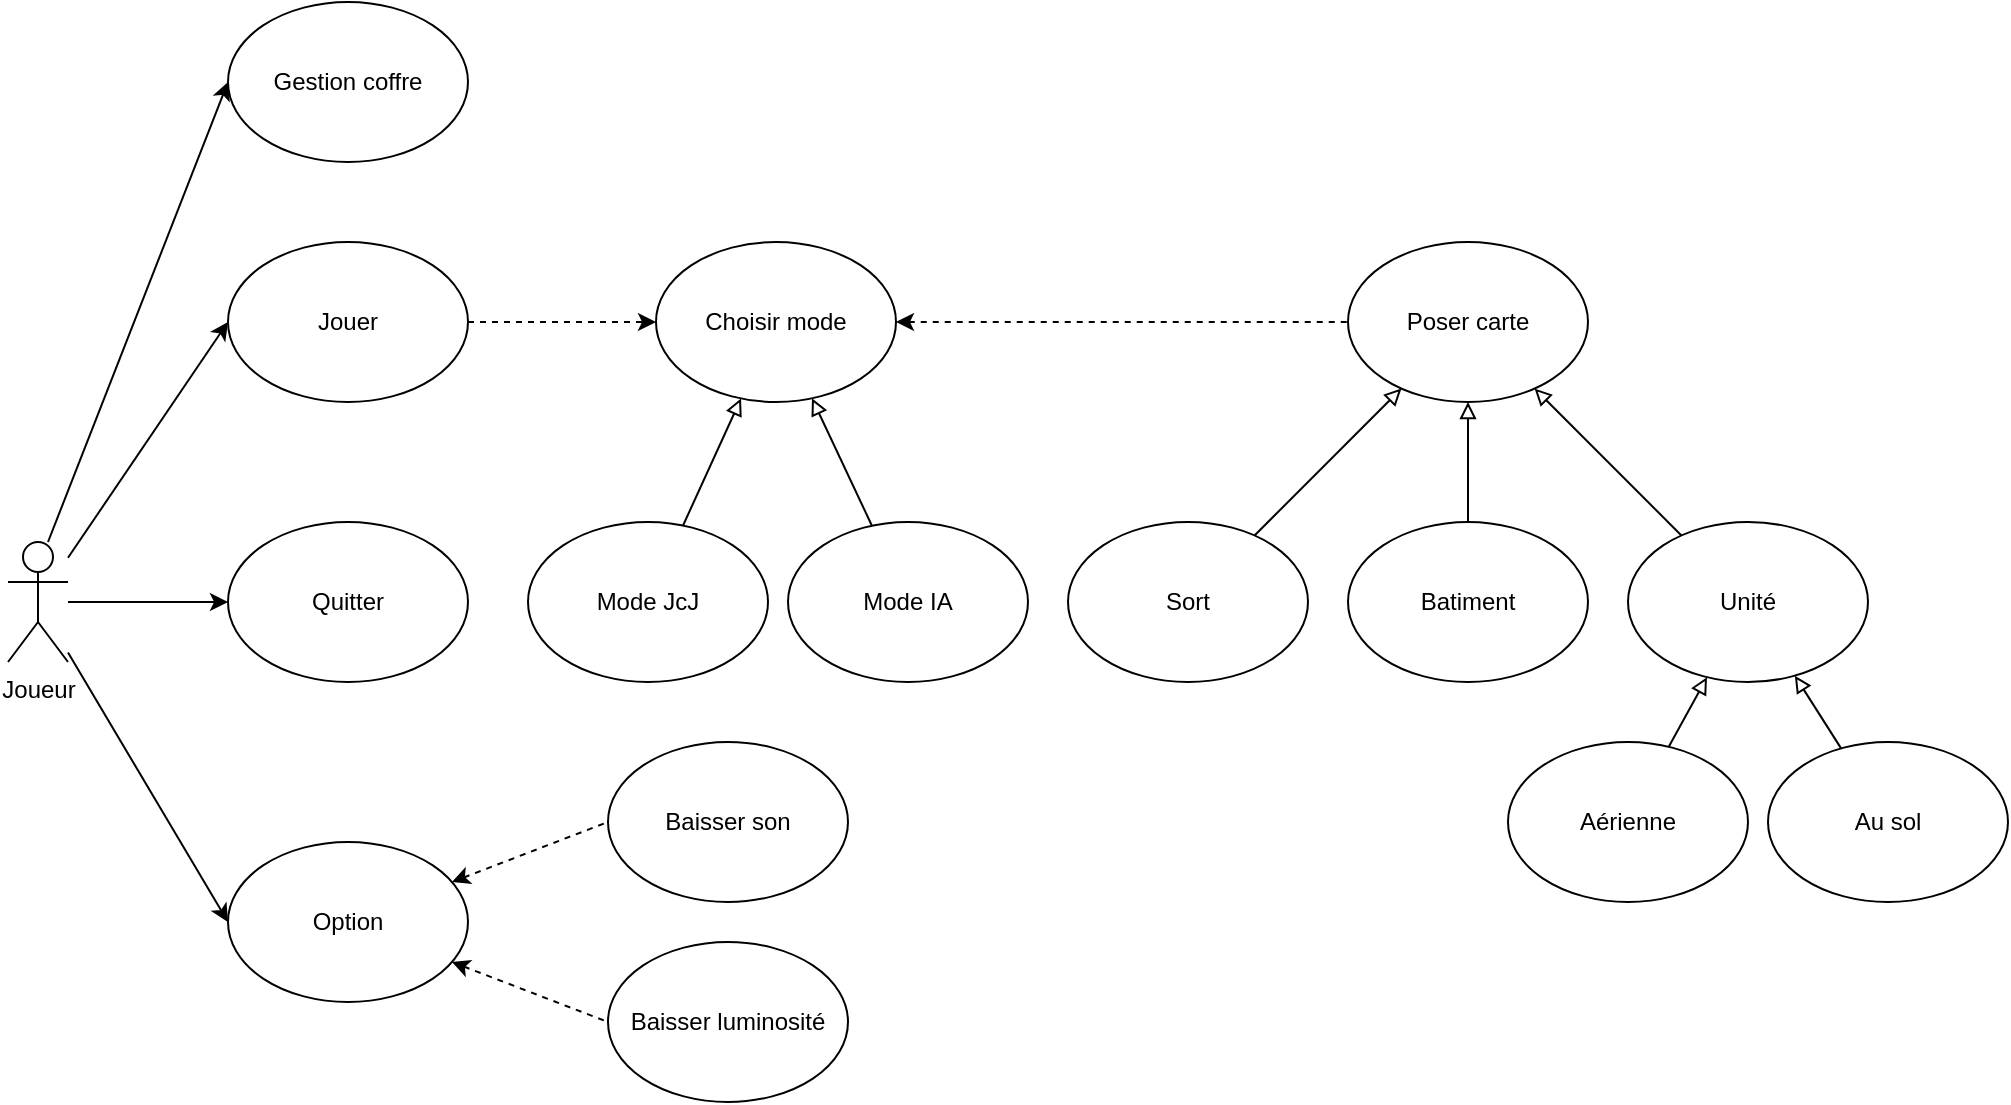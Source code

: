 <mxfile version="15.7.3" type="device"><diagram id="U85ezWueLhjX6kDZP01Q" name="Page-1"><mxGraphModel dx="1022" dy="1708" grid="1" gridSize="10" guides="1" tooltips="1" connect="1" arrows="1" fold="1" page="1" pageScale="1" pageWidth="827" pageHeight="1169" math="0" shadow="0"><root><mxCell id="0"/><mxCell id="1" parent="0"/><mxCell id="LYwPz1iO8e0jwZeAvz4W-5" style="edgeStyle=none;rounded=0;orthogonalLoop=1;jettySize=auto;html=1;entryX=0;entryY=0.5;entryDx=0;entryDy=0;" parent="1" source="4KF1udHp_gO-GbvlZbRH-1" target="4KF1udHp_gO-GbvlZbRH-3" edge="1"><mxGeometry relative="1" as="geometry"/></mxCell><mxCell id="LYwPz1iO8e0jwZeAvz4W-6" style="edgeStyle=none;rounded=0;orthogonalLoop=1;jettySize=auto;html=1;entryX=0;entryY=0.5;entryDx=0;entryDy=0;" parent="1" source="4KF1udHp_gO-GbvlZbRH-1" target="4KF1udHp_gO-GbvlZbRH-2" edge="1"><mxGeometry relative="1" as="geometry"/></mxCell><mxCell id="UuPb_qNHdcEZP3JZxsLL-2" style="rounded=0;orthogonalLoop=1;jettySize=auto;html=1;entryX=0;entryY=0.5;entryDx=0;entryDy=0;startArrow=none;startFill=0;endArrow=classic;endFill=1;" parent="1" source="4KF1udHp_gO-GbvlZbRH-1" target="UuPb_qNHdcEZP3JZxsLL-1" edge="1"><mxGeometry relative="1" as="geometry"/></mxCell><mxCell id="4KF1udHp_gO-GbvlZbRH-1" value="Joueur" style="shape=umlActor;verticalLabelPosition=bottom;verticalAlign=top;html=1;outlineConnect=0;" parent="1" vertex="1"><mxGeometry x="90" y="230" width="30" height="60" as="geometry"/></mxCell><mxCell id="LYwPz1iO8e0jwZeAvz4W-15" style="edgeStyle=none;rounded=0;orthogonalLoop=1;jettySize=auto;html=1;entryX=0;entryY=0.5;entryDx=0;entryDy=0;dashed=1;startArrow=none;startFill=0;endArrow=classic;endFill=1;" parent="1" source="4KF1udHp_gO-GbvlZbRH-2" target="LYwPz1iO8e0jwZeAvz4W-14" edge="1"><mxGeometry relative="1" as="geometry"/></mxCell><mxCell id="4KF1udHp_gO-GbvlZbRH-2" value="Jouer" style="ellipse;whiteSpace=wrap;html=1;" parent="1" vertex="1"><mxGeometry x="200" y="80" width="120" height="80" as="geometry"/></mxCell><mxCell id="LYwPz1iO8e0jwZeAvz4W-3" style="rounded=0;orthogonalLoop=1;jettySize=auto;html=1;entryX=0;entryY=0.5;entryDx=0;entryDy=0;dashed=1;startArrow=classic;startFill=1;endArrow=none;endFill=0;" parent="1" source="4KF1udHp_gO-GbvlZbRH-3" target="LYwPz1iO8e0jwZeAvz4W-1" edge="1"><mxGeometry relative="1" as="geometry"/></mxCell><mxCell id="LYwPz1iO8e0jwZeAvz4W-4" style="edgeStyle=none;rounded=0;orthogonalLoop=1;jettySize=auto;html=1;entryX=0;entryY=0.5;entryDx=0;entryDy=0;dashed=1;startArrow=classic;startFill=1;endArrow=none;endFill=0;" parent="1" source="4KF1udHp_gO-GbvlZbRH-3" target="LYwPz1iO8e0jwZeAvz4W-2" edge="1"><mxGeometry relative="1" as="geometry"/></mxCell><mxCell id="4KF1udHp_gO-GbvlZbRH-3" value="Option" style="ellipse;whiteSpace=wrap;html=1;" parent="1" vertex="1"><mxGeometry x="200" y="380" width="120" height="80" as="geometry"/></mxCell><mxCell id="LYwPz1iO8e0jwZeAvz4W-17" style="edgeStyle=none;rounded=0;orthogonalLoop=1;jettySize=auto;html=1;endArrow=block;endFill=0;" parent="1" source="4KF1udHp_gO-GbvlZbRH-4" target="LYwPz1iO8e0jwZeAvz4W-14" edge="1"><mxGeometry relative="1" as="geometry"/></mxCell><mxCell id="4KF1udHp_gO-GbvlZbRH-4" value="Mode IA" style="ellipse;whiteSpace=wrap;html=1;" parent="1" vertex="1"><mxGeometry x="480" y="220" width="120" height="80" as="geometry"/></mxCell><mxCell id="LYwPz1iO8e0jwZeAvz4W-1" value="Baisser son" style="ellipse;whiteSpace=wrap;html=1;" parent="1" vertex="1"><mxGeometry x="390" y="330" width="120" height="80" as="geometry"/></mxCell><mxCell id="LYwPz1iO8e0jwZeAvz4W-2" value="Baisser luminosité" style="ellipse;whiteSpace=wrap;html=1;" parent="1" vertex="1"><mxGeometry x="390" y="430" width="120" height="80" as="geometry"/></mxCell><mxCell id="LYwPz1iO8e0jwZeAvz4W-21" style="edgeStyle=none;rounded=0;orthogonalLoop=1;jettySize=auto;html=1;endArrow=block;endFill=0;" parent="1" source="LYwPz1iO8e0jwZeAvz4W-11" target="LYwPz1iO8e0jwZeAvz4W-18" edge="1"><mxGeometry relative="1" as="geometry"/></mxCell><mxCell id="LYwPz1iO8e0jwZeAvz4W-11" value="Sort" style="ellipse;whiteSpace=wrap;html=1;" parent="1" vertex="1"><mxGeometry x="620" y="220" width="120" height="80" as="geometry"/></mxCell><mxCell id="LYwPz1iO8e0jwZeAvz4W-22" style="edgeStyle=none;rounded=0;orthogonalLoop=1;jettySize=auto;html=1;entryX=0.5;entryY=1;entryDx=0;entryDy=0;endArrow=block;endFill=0;" parent="1" source="LYwPz1iO8e0jwZeAvz4W-12" target="LYwPz1iO8e0jwZeAvz4W-18" edge="1"><mxGeometry relative="1" as="geometry"/></mxCell><mxCell id="LYwPz1iO8e0jwZeAvz4W-12" value="Batiment" style="ellipse;whiteSpace=wrap;html=1;" parent="1" vertex="1"><mxGeometry x="760" y="220" width="120" height="80" as="geometry"/></mxCell><mxCell id="LYwPz1iO8e0jwZeAvz4W-16" style="edgeStyle=none;rounded=0;orthogonalLoop=1;jettySize=auto;html=1;endArrow=block;endFill=0;" parent="1" source="LYwPz1iO8e0jwZeAvz4W-13" target="LYwPz1iO8e0jwZeAvz4W-14" edge="1"><mxGeometry relative="1" as="geometry"/></mxCell><mxCell id="LYwPz1iO8e0jwZeAvz4W-13" value="Mode JcJ" style="ellipse;whiteSpace=wrap;html=1;" parent="1" vertex="1"><mxGeometry x="350" y="220" width="120" height="80" as="geometry"/></mxCell><mxCell id="LYwPz1iO8e0jwZeAvz4W-19" style="edgeStyle=none;rounded=0;orthogonalLoop=1;jettySize=auto;html=1;entryX=0;entryY=0.5;entryDx=0;entryDy=0;endArrow=none;endFill=0;dashed=1;startArrow=classic;startFill=1;" parent="1" source="LYwPz1iO8e0jwZeAvz4W-14" target="LYwPz1iO8e0jwZeAvz4W-18" edge="1"><mxGeometry relative="1" as="geometry"/></mxCell><mxCell id="LYwPz1iO8e0jwZeAvz4W-14" value="Choisir mode" style="ellipse;whiteSpace=wrap;html=1;" parent="1" vertex="1"><mxGeometry x="414" y="80" width="120" height="80" as="geometry"/></mxCell><mxCell id="LYwPz1iO8e0jwZeAvz4W-18" value="Poser carte" style="ellipse;whiteSpace=wrap;html=1;" parent="1" vertex="1"><mxGeometry x="760" y="80" width="120" height="80" as="geometry"/></mxCell><mxCell id="LYwPz1iO8e0jwZeAvz4W-23" style="edgeStyle=none;rounded=0;orthogonalLoop=1;jettySize=auto;html=1;endArrow=block;endFill=0;" parent="1" source="LYwPz1iO8e0jwZeAvz4W-20" target="LYwPz1iO8e0jwZeAvz4W-18" edge="1"><mxGeometry relative="1" as="geometry"/></mxCell><mxCell id="LYwPz1iO8e0jwZeAvz4W-20" value="Unité" style="ellipse;whiteSpace=wrap;html=1;" parent="1" vertex="1"><mxGeometry x="900" y="220" width="120" height="80" as="geometry"/></mxCell><mxCell id="UuPb_qNHdcEZP3JZxsLL-1" value="Quitter" style="ellipse;whiteSpace=wrap;html=1;" parent="1" vertex="1"><mxGeometry x="200" y="220" width="120" height="80" as="geometry"/></mxCell><mxCell id="UuPb_qNHdcEZP3JZxsLL-8" style="edgeStyle=none;rounded=0;orthogonalLoop=1;jettySize=auto;html=1;startArrow=none;startFill=0;endArrow=block;endFill=0;" parent="1" source="UuPb_qNHdcEZP3JZxsLL-5" target="LYwPz1iO8e0jwZeAvz4W-20" edge="1"><mxGeometry relative="1" as="geometry"/></mxCell><mxCell id="UuPb_qNHdcEZP3JZxsLL-5" value="Aérienne" style="ellipse;whiteSpace=wrap;html=1;" parent="1" vertex="1"><mxGeometry x="840" y="330" width="120" height="80" as="geometry"/></mxCell><mxCell id="UuPb_qNHdcEZP3JZxsLL-9" style="edgeStyle=none;rounded=0;orthogonalLoop=1;jettySize=auto;html=1;startArrow=none;startFill=0;endArrow=block;endFill=0;" parent="1" source="UuPb_qNHdcEZP3JZxsLL-6" target="LYwPz1iO8e0jwZeAvz4W-20" edge="1"><mxGeometry relative="1" as="geometry"/></mxCell><mxCell id="UuPb_qNHdcEZP3JZxsLL-6" value="Au sol" style="ellipse;whiteSpace=wrap;html=1;" parent="1" vertex="1"><mxGeometry x="970" y="330" width="120" height="80" as="geometry"/></mxCell><mxCell id="nOnVXIpz5BsvTIKUMRKH-1" value="Gestion coffre" style="ellipse;whiteSpace=wrap;html=1;" vertex="1" parent="1"><mxGeometry x="200" y="-40" width="120" height="80" as="geometry"/></mxCell><mxCell id="nOnVXIpz5BsvTIKUMRKH-3" style="edgeStyle=none;rounded=0;orthogonalLoop=1;jettySize=auto;html=1;entryX=0;entryY=0.5;entryDx=0;entryDy=0;" edge="1" parent="1" target="nOnVXIpz5BsvTIKUMRKH-1"><mxGeometry relative="1" as="geometry"><mxPoint x="110" y="230.005" as="sourcePoint"/><mxPoint x="190" y="112.11" as="targetPoint"/></mxGeometry></mxCell></root></mxGraphModel></diagram></mxfile>